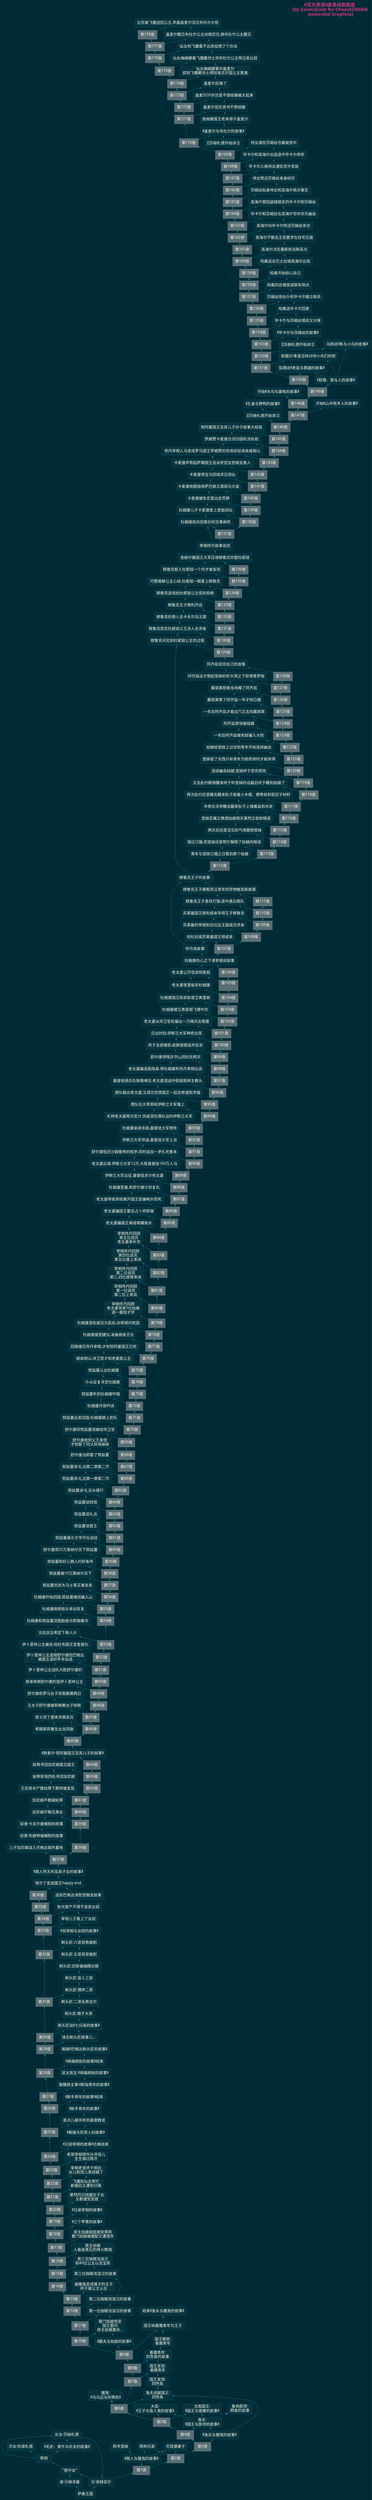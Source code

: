 digraph Alf_layla_wa_layla {
/*生成命令:
$ dot -Tjpeg Alf_layla_wa_layla0000.dot -o Alf_layla_wa_layla0000.jpg
 -Tcmapx -o map101camp1py_ch00.map
$ python ../dotools/gen2htm4io101camp.py -t ../dotools/tpl_idx.htm -i "101camp1py ch0 知识点图谱" -d map101camp1py_ch00.dot -o map101camp1py_ch00.html

##############################################################################
#   全局设定
##############################################################################
*/
    graph [label="《天方夜谭》故事线索图谱 \n{by Zoom.Quiet for Chaos42DAMA\n powerded Graphviz}"
        , fontsize=14.0
        , fontcolor="#D33682"
        , fontname="思源宋体 CN,Heavy"

        , labeljust="r",labelloc="t",center=1
        , ranksep=0.1,center=1,ratio=compress
        , rankdir=BT
        //, rankdir=LR
        , bgcolor="#002B36"
        , dpi = 200  /* 300 600 1200 */
        , outputorder="edgesfirst"
        ];

    node[fontsize=12.0,height=0.4
        , style="filled,setlinewidth(0.5)"
        , fillcolor="#073642"
        , fontcolor="#FDF6E3"
        , color=gray
        , shape=plaintext
        , fontname="更纱黑体 Mono SC Nerd"
        ];

    edge [fontsize=10.0
        , fontcolor="#EEE8D5"
        , color="#2AA198"
        , arrowsize=0.5,arrowhead=vee,arrowtail=none
        , style="setlinewidth(0.5)"
        ];

/*
##############################################################################
#   block relation
##############################################################################
*/



    ch0000_0  [label="萨桑王国"];
    ch0000_1  [label="兄:舍赫亚尔"];
    ch0000_2  [label="弟:沙赫泽曼"];
        ch0000_3  [label="\"匣中女\""];

    ch0000_3->ch0000_11;

    ch0000_11  [label="宰相"];
        ch0000_111  [label="长女:莎赫札德"];
        ch0000_112  [label="次女:杜娅札德"];
    ch0000_12  [label="《毛驴、黄牛与农夫的故事》"];

    ch0000_0->{ch0000_1,ch0000_2}->ch0000_3;
    ch0000_11->{ch0000_111,ch0000_112};
    ch0000_11->ch0000_12->ch0000_111;

    //ch0000_1->ch0000_11;

    ch0000_111->ch0000_1;
        ch0000_1->ch0001_0;
    ch0001_0  [label="第1夜",fillcolor="#586E75"];
        ch0001_1  [label="《商人与魔鬼的故事》"];
            ch0001_11  [label="羚羊堂妹"];
            ch0001_12  [label="两狗兄弟"];
            ch0001_13  [label="花斑骡妻子"];
    ch0001_0->ch0001_1->{ch0001_12,ch0001_13,ch0001_11};

    ch0001_0->ch0002_0;
    ch0002_0  [label="第2夜",fillcolor="#586E75"];
        ch0002_0->{ch0001_12,ch0001_13};

    ch0002_0->ch0003_0;
    ch0003_0  [label="第3夜",fillcolor="#586E75"];
        ch0003_1  [label="《渔夫与魔鬼的故事》"];
        ch0003_0->ch0003_1;

    ch0003_0->ch0004_0;
    ch0004_0  [label="第4夜",fillcolor="#586E75"];
        ch0003_11  [label="渔夫:\n《国王与医师的故事》"];

        ch0004_0->ch0003_11;
        ch0003_1->ch0003_11;
        ch0003_11->{ch0003_111,ch0003_112};

    ch0004_0->ch0005_0;
    ch0005_0  [label="第5夜",fillcolor="#586E75"];
        ch0003_111  [label="尤南国王:\n《国王与猎鹰的故事》"];
        ch0003_112  [label="大臣:\n《王子与食人鬼的故事》"];
        ch0003_113  [label="鲁扬医师:\n鳄鱼的故事"];

        ch0005_0->{ch0003_111,ch0003_112};
        ch0003_11->ch0003_113[style="dotted"];


    ch0005_0->ch0006_0;
    ch0006_0  [label="第6夜",fillcolor="#586E75"];
        ch0003_12  [label="魔鬼:\n《乌马迈与阿蒂凯》"];
        ch0003_13  [label="渔夫进献国王:\n四色鱼"];
        ch0003_131  [label="国王发现:\n四色鱼"];

        ch0006_0->ch0003_12[style="dotted"];
        {ch0006_0,ch0003_1}->ch0003_13;
        ch0003_13->ch0003_131;

    ch0006_0->ch0007_0;
    ch0007_0  [label="第7夜",fillcolor="#586E75"];
        ch0003_132  [label="国王发现:\n着魔青年"];

        {ch0003_131,ch0007_0}->ch0003_132;

    ch0007_0->ch0008_0;
    ch0008_0  [label="第8夜",fillcolor="#586E75"];
        ch0003_1321  [label="着魔青年:\n四色鱼的故事"];
        ch0003_133  [label="国王解救:\n着魔青年"];

        {ch0003_132,ch0008_0}->ch0003_1321;
        ch0003_1321->ch0003_133;

    ch0008_0->ch0009_0;
    ch0009_0  [label="第9夜",fillcolor="#586E75"];

        ch0003_134  [label="国王纳着魔青年为王子"];
        ch0003_2  [label="结束《渔夫与魔鬼的故事》"];
        ch0009_1  [label="《脚夫与姑娘的故事》"];

    {ch0009_0,ch0003_133}->ch0003_134->ch0003_2;
    ch0009_0->ch0009_1;

    ch0009_0->ch0010_0;
    ch0010_0  [label="第10夜",fillcolor="#586E75"];

        ch0009_11 [label="看门姑娘惊变\n国王要问\n房主姑娘要杀..."];
        {ch0009_1,ch0010_0}->ch0009_11;

    ch0010_0->ch0011_0;
    ch0011_0  [label="第11夜",fillcolor="#586E75"];

        ch0009_111 [label="第一位独眼流浪汉的故事"];
        {ch0009_11,ch0011_0}->ch0009_111;

    ch0011_0->ch0012_0;
    ch0012_0  [label="第12夜",fillcolor="#586E75"];

        ch0009_112 [label="第二位独眼流浪汉的故事"];
        {ch0009_111,ch0012_0}->ch0009_112;

    ch0012_0->ch0013_0;
    ch0013_0  [label="第13夜",fillcolor="#586E75"];

        ch0009_1121 [label="被魔鬼变成猴子的王子\n终于被公主认出"];
        {ch0009_112,ch0013_0}->ch0009_1121;

    ch0013_0->ch0014_0;
    ch0014_0  [label="第14夜",fillcolor="#586E75"];

        ch0009_113 [label="第三位独眼流浪汉的故事"];
        {ch0009_112,ch0014_0}->ch0009_113;

    ch0014_0->ch0015_0;
    ch0015_0  [label="第15夜",fillcolor="#586E75"];

        ch0009_114 [label="第三位独眼流浪汉\n和40位公主以及宝库"];
        {ch0009_113,ch0015_0}->ch0009_114;

    ch0015_0->ch0016_0;
    ch0016_0  [label="第16夜",fillcolor="#586E75"];

        ch0009_115 [label="房主姑娘\n人畜皆黑石的拜火教城"];
        {ch0009_114,ch0016_0}->ch0009_115;

    ch0016_0->ch0017_0;
    ch0017_0  [label="第17夜",fillcolor="#586E75"];

        ch0009_116 [label="房主姑娘姐姐被变黑狗\n看门姑娘被婚配又遭遗弃"];
        {ch0009_115,ch0017_0}->ch0009_116;

    ch0017_0->ch0018_0;
    ch0018_0  [label="第18夜",fillcolor="#586E75"];

        ch0018_1 [label="《三个苹果的故事》"];
        {ch0009_116,ch0018_0}->ch0018_1;

    ch0018_0->ch0019_0;
    ch0019_0  [label="第19夜",fillcolor="#586E75"];

        ch0019_1 [label="《兄弟宰相的故事》"];
        {ch0018_1,ch0019_0}->ch0019_1;

    ch0019_0->ch0020_0;
    ch0020_0  [label="第20夜",fillcolor="#586E75"];

        ch0019_11 [label="果然同日结婚生子女\n又都遭受变故"];
        {ch0019_1,ch0020_0}->ch0019_11;

    ch0020_0->ch0021_0;
    ch0021_0  [label="第21夜",fillcolor="#586E75"];

        ch0019_12 [label="飞魔和仙女帮忙\n新婚后又遭到分离"];
        {ch0019_11,ch0021_0}->ch0019_12;

    ch0021_0->ch0022_0;
    ch0022_0  [label="第22夜",fillcolor="#586E75"];

        ch0019_13 [label="宰相老哥终于明白\n女儿和侄儿真成婚了"];
        {ch0019_12,ch0022_0}->ch0019_13;

    ch0022_0->ch0023_0;
    ch0023_0  [label="第23夜",fillcolor="#586E75"];

        ch0019_14 [label="老哥宰相带外孙寻侄儿\n生生错过两次"];
        {ch0019_13,ch0023_0}->ch0019_14;

    ch0023_0->ch0024_0;
    ch0024_0  [label="第24夜",fillcolor="#586E75"];

        ch0019_15 [label="《兄弟宰相的故事》合美结束"];
        ch0024_1 [label="《裁缝与驼背人的故事》"];
        {ch0019_14,ch0024_0}->ch0019_15->ch0024_1;

    ch0024_0->ch0025_0;
    ch0025_0  [label="第25夜",fillcolor="#586E75"];

        ch0024_11 [label="差点儿被吊死的基督教徒"];
        ch0024_111 [label="《断手青年的故事》"];
        {ch0024_1,ch0025_0}->ch0024_11->ch0024_111;

    ch0025_0->ch0026_0;
    ch0026_0  [label="第26夜",fillcolor="#586E75"];

        ch0024_112 [label="《断手青年的故事》结束"];
        {ch0024_111,ch0026_0}->ch0024_112;

    ch0026_0->ch0027_0;
    ch0027_0  [label="第27夜",fillcolor="#586E75"];

        ch0024_12 [label="御膳房主事:《断指青年的故事》"];
        ch0024_13 [label="犹太医生:《祸福相依的故事》"];
        {ch0024_112,ch0027_0}->ch0024_12->ch0024_13;

    ch0027_0->ch0028_0;
    ch0028_0  [label="第28夜",fillcolor="#586E75"];

        ch0024_131 [label="《祸福相依的故事》结束"];
        ch0024_14 [label="裁缝《巴格达剃头匠的故事》"];
        {ch0024_13,ch0028_0}->ch0024_131->ch0024_14;

    ch0028_0->ch0029_0;
    ch0029_0  [label="第29夜",fillcolor="#586E75"];

        ch0024_141 [label="饶舌剃头匠搞事儿..."];
        {ch0024_14,ch0029_0}->ch0024_141;

    ch0029_0->ch0030_0;
    ch0030_0  [label="第30夜",fillcolor="#586E75"];

        ch0024_142 [label="剃头匠说《七兄弟的故事》"];
        ch0024_1421 [label="剃头匠:瘸子大哥"];
        ch0024_1422 [label="剃头匠:二哥名希达尔"];
        {ch0024_141,ch0030_0}->ch0024_142->ch0024_1421->ch0024_1422;

    ch0030_0->ch0031_0;
    ch0031_0  [label="第31夜",fillcolor="#586E75"];

        ch0024_14221 [label="剃头匠:裸奔二哥"];
        ch0024_1423 [label="剃头匠:盲人三哥"];
        ch0024_1424 [label="剃头匠:四哥被抽瞎右眼"];
        ch0024_1425 [label="剃头匠:五哥双耳被割"];
        {ch0024_1422,ch0031_0}->ch0024_14221->ch0024_1423->ch0024_1424->ch0024_1425;

    ch0031_0->ch0032_0;
    ch0032_0  [label="第32夜",fillcolor="#586E75"];

        ch0024_1426 [label="剃头匠:六哥双唇被割"];
        ch0032_1 [label="《双宰相与女奴的故事》"];
        {ch0024_1425,ch0032_0}->ch0024_1426->ch0032_1;

    ch0032_0->ch0033_0;
    ch0033_0  [label="第33夜",fillcolor="#586E75"];

        ch0032_11 [label="宰相儿子看上了女奴"];
        {ch0032_1,ch0033_0}->ch0032_11;

    ch0033_0->ch0034_0;
    ch0034_0  [label="第34夜",fillcolor="#586E75"];

        ch0032_12 [label="败光家产不得不发卖女奴"];
        {ch0032_11,ch0034_0}->ch0032_12;

    ch0034_0->ch0035_0;
    ch0035_0  [label="第35夜",fillcolor="#586E75"];

        ch0032_13 [label="逃到巴格达消愁宫触发故事"];
        {ch0032_12,ch0035_0}->ch0032_13;

    ch0035_0->ch0036_0;
    ch0036_0  [label="第36夜",fillcolor="#586E75"];

        ch0032_14 [label="努尔丁变成国王happy end"];
        ch0036_1 [label="《商人阿尤布及其子女的故事》"];
        {ch0032_13,ch0036_0}->ch0032_14->ch0036_1;

    ch0036_1->ch0037_0;
    ch0037_0  [label="第37夜",fillcolor="#586E75"];

        ch0036_11 [label="儿子加尼姆误入巴格达城外墓地"];
        {ch0037_0}->ch0036_11;

    ch0037_0->ch0038_0;
    ch0038_0  [label="第38夜",fillcolor="#586E75"];

        ch0036_12 [label="奴隶:布赫特被阉割的故事"];
        ch0036_13 [label="奴隶:卡夫尔被阉割的故事"];
        {ch0036_11,ch0038_0}->ch0036_12->ch0036_13;

    ch0038_0->ch0039_0;
    ch0039_0  [label="第39夜",fillcolor="#586E75"];

        ch0036_14 [label="加尼姆开箱见美女"];
        {ch0036_13,ch0039_0}->ch0036_14;

    ch0039_0->ch0040_0;
    ch0040_0  [label="第40夜",fillcolor="#586E75"];

        ch0036_15 [label="加尼姆不敢碰姑蒂"];
        {ch0036_14,ch0040_0}->ch0036_15;

    ch0040_0->ch0041_0;
    ch0041_0  [label="第41夜",fillcolor="#586E75"];

        ch0036_16 [label="王后用木尸替姑蒂下葬终被发现"];
        {ch0036_15,ch0041_0}->ch0036_16;

    ch0041_0->ch0042_0;
    ch0042_0  [label="第42夜",fillcolor="#586E75"];

        ch0036_17 [label="姑蒂获准四处寻找加尼姆"];
        {ch0036_16,ch0042_0}->ch0036_17;

    ch0042_0->ch0043_0;
    ch0043_0  [label="第43夜",fillcolor="#586E75"];

        ch0036_18 [label="姑蒂寻回加尼姆面见国王"];
        {ch0036_17,ch0043_0}->ch0036_18;



    ch0043_0->ch0044_0;
    ch0044_0  [label="第44夜",fillcolor="#586E75"];

        ch0044_1 [label="《欧麦尔·努阿曼国王及其儿子的故事》"];
        {ch0036_18,ch0044_0}->ch0044_1;

    ch0044_1->ch0045_0;
    ch0045_0  [label="第45夜",fillcolor="#586E75"];

        ch0044_11 [label="希腊索菲雅生出龙凤胎"];
        {ch0045_0}->ch0044_11;

    ch0045_0->ch0046_0;
    ch0046_0  [label="第46夜",fillcolor="#586E75"];

        ch0044_12 [label="君士坦丁堡来求救发兵"];
        {ch0044_11,ch0046_0}->ch0044_12;

    ch0046_0->ch0047_0;
    ch0047_0  [label="第47夜",fillcolor="#586E75"];

        ch0044_13 [label="王太子舒尔康被耶稣教女子摔胜"];
        {ch0044_12,ch0047_0}->ch0044_13;

    ch0047_0->ch0048_0;
    ch0048_0  [label="第48夜",fillcolor="#586E75"];

        ch0044_14 [label="舒尔康和罗马女子耳鬓厮磨两日"];
        {ch0044_13,ch0048_0}->ch0044_14;

    ch0048_0->ch0049_0;
    ch0049_0  [label="第49夜",fillcolor="#586E75"];

        ch0044_15 [label="原来摔倒舒尔康的是伊卜里梓公主"];
        {ch0044_14,ch0049_0}->ch0044_15;


    ch0049_0->ch0050_0;
    ch0050_0  [label="第50夜",fillcolor="#586E75"];

        ch0044_16 [label="伊卜里梓公主战队大胜舒尔康的"];
        {ch0044_15,ch0050_0}->ch0044_16;


    ch0050_0->ch0051_0;
    ch0051_0  [label="第51夜",fillcolor="#586E75"];

        ch0044_17 [label="伊卜里梓公主追随舒尔康回巴格达\n被国王迷奷怀孕出逃"];
        {ch0044_16,ch0051_0}->ch0044_17;

    ch0051_0->ch0052_0;
    ch0052_0  [label="第52夜",fillcolor="#586E75"];

        ch0044_18 [label="伊卜里梓公主被杀,哈杜布国王发誓报仇"];
        {ch0044_17,ch0052_0}->ch0044_18;

    ch0052_0->ch0053_0;
    ch0053_0  [label="第53夜",fillcolor="#586E75"];

        ch0044_19 [label="太后达瓦希定下美人计"];
        ch0044_20 [label="杜姆康和努兹蔓双胞胎偷访耶路撒冷"];
        {ch0044_18,ch0053_0}->ch0044_19->ch0044_20;

    ch0053_0->ch0054_0;
    ch0054_0  [label="第54夜",fillcolor="#586E75"];

        ch0044_21 [label="杜姆康病倒街头幸运恢复"];
        {ch0044_20,ch0054_0}->ch0044_21

    ch0054_0->ch0055_0;
    ch0055_0  [label="第55夜",fillcolor="#586E75"];

        ch0044_22 [label="杜姆康开始回国,努兹蔓被拐骗入山"];
        {ch0044_21,ch0055_0}->ch0044_22

    ch0055_0->ch0056_0;
    ch0056_0  [label="第56夜",fillcolor="#586E75"];

        ch0044_23 [label="努兹蔓也到大马士革正被发卖"];
        {ch0044_22,ch0056_0}->ch0044_23

    ch0056_0->ch0057_0;
    ch0057_0  [label="第57夜",fillcolor="#586E75"];

        ch0044_24 [label="努兹蔓被10万第纳尔买下"];
        {ch0044_23,ch0057_0}->ch0044_24

    ch0057_0->ch0058_0;
    ch0058_0  [label="第58夜",fillcolor="#586E75"];

        ch0044_25 [label="努兹蔓和好心商人约好条件"];
        {ch0044_24,ch0058_0}->ch0044_25

    ch0058_0->ch0059_0;
    ch0059_0  [label="第59夜",fillcolor="#586E75"];

        ch0044_26 [label="舒尔康用32万第纳尔买下努兹蔓"];
        {ch0044_25,ch0059_0}->ch0044_26

    ch0059_0->ch0060_0;
    ch0060_0  [label="第60夜",fillcolor="#586E75"];

        ch0044_27 [label="努兹蔓展示才学开坛说经"];
        {ch0044_26,ch0060_0}->ch0044_27

    ch0060_0->ch0061_0;
    ch0061_0  [label="第61夜",fillcolor="#586E75"];

        ch0044_28 [label="努兹蔓说君王"];
        {ch0044_27,ch0061_0}->ch0044_28

    ch0061_0->ch0062_0;
    ch0062_0  [label="第62夜",fillcolor="#586E75"];

        ch0044_29 [label="努兹蔓说礼法"];
        {ch0044_28,ch0062_0}->ch0044_29

    ch0062_0->ch0063_0;
    ch0063_0  [label="第63夜",fillcolor="#586E75"];

        ch0044_30 [label="努兹蔓说财政"];
        {ch0044_29,ch0063_0}->ch0044_30

    ch0063_0->ch0064;
    ch0064  [label="第64夜",fillcolor="#586E75"];

        ch0044_31 [label="努兹蔓讲:礼法与德行"];
        {ch0044_30,ch0064}->ch0044_31

    ch0064->ch0065;
    ch0065  [label="第65夜",fillcolor="#586E75"];

        ch0044_32 [label="努兹蔓讲:礼法第一章第二节"];
        {ch0044_31,ch0065}->ch0044_32

    ch0065->ch0066;
    ch0066  [label="第66夜",fillcolor="#586E75"];

        ch0044_33 [label="努兹蔓讲:礼法第二章第二节"];
        {ch0044_32,ch0066}->ch0044_33

    ch0066->ch0067;
    ch0067  [label="第67夜",fillcolor="#586E75"];

        ch0044_34 [label="舒尔康当即娶了努兹蔓"];
        {ch0044_33,ch0067}->ch0044_34

    ch0067->ch0068;
    ch0068  [label="第68夜",fillcolor="#586E75"];

        ch0044_35 [label="舒尔康收到父王来信\n才知娶了同父异母妹妹"];
        {ch0044_34,ch0068}->ch0044_35

    ch0068->ch0069;
    ch0069  [label="第69夜",fillcolor="#586E75"];

        ch0044_36 [label="舒尔康将努兹蔓改嫁给待卫官"];
        {ch0044_35,ch0069}->ch0044_36

    ch0069->ch0070;
    ch0070  [label="第70夜",fillcolor="#586E75"];

        ch0044_37 [label="努兹蔓出发回国,杜姆康跟上驼队"];
        {ch0044_36,ch0070}->ch0044_37

    ch0070->ch0071;
    ch0071 [label="第71夜",fillcolor="#586E75"];

        ch0044_38 [label="杜姆康月夜吟诗"];
        {ch0044_37,ch0071}->ch0044_38

    ch0071->ch0072;
    ch0072 [label="第72夜",fillcolor="#586E75"];

        ch0044_39 [label="努兹蔓听到杜姆康吟唱"];
        {ch0044_38,ch0072}->ch0044_39

    ch0072->ch0073;
    ch0073 [label="第73夜",fillcolor="#586E75"];

        ch0044_40 [label="仆从反复寻定杜姆康"];
        {ch0044_39,ch0073}->ch0044_40

    ch0073->ch0074;
    ch0074 [label="第74夜",fillcolor="#586E75"];

        ch0044_41 [label="努兹蔓认出杜姆康"];
        {ch0044_40,ch0074}->ch0044_41

    ch0074->ch0075;
    ch0075 [label="第75夜",fillcolor="#586E75"];

        ch0044_42 [label="姐弟相认,侍卫官才知老婆是公主"];
        {ch0044_41,ch0075}->ch0044_42

    ch0075->ch0076;
    ch0076 [label="第76夜",fillcolor="#586E75"];

        ch0044_43 [label="回路撞见佟丹宰相,才知努阿曼国王已死"];
        {ch0044_42,ch0076}->ch0044_43

    ch0076->ch0077;
    ch0077 [label="第77夜",fillcolor="#586E75"];

        ch0044_44 [label="杜姆康接受建议,准备继承王位"];
        {ch0044_43,ch0077}->ch0044_44

    ch0077->ch0078;
    ch0078 [label="第78夜",fillcolor="#586E75"];

        ch0044_45 [label="杜姆康逐批接见大臣后,向宰相问死因"];
        {ch0044_44,ch0078}->ch0044_45

    ch0078->ch0079;
    ch0079 [label="第79夜",fillcolor="#586E75"];

        ch0044_46 [label="宰相佟丹回顾\n老太婆领来5位姑娘\n逐一展现才学"];
        {ch0044_45,ch0079}->ch0044_46

    ch0079->ch0080;
    ch0080 [label="第80夜",fillcolor="#586E75"];

        ch0044_47 [label="宰相佟丹回顾\n第一位说完\n第二位上来说"];
        {ch0044_46,ch0080}->ch0044_47

    ch0080->ch0081;
    ch0081 [label="第81夜",fillcolor="#586E75"];

        ch0044_48 [label="宰相佟丹回顾\n第二位说完\n第三,四位接替来说"];
        {ch0044_47,ch0081}->ch0044_48

    ch0081->ch0082;
    ch0082 [label="第82夜",fillcolor="#586E75"];

        ch0044_49 [label="宰相佟丹回顾\n第四位说完\n第五位接上来说"];
        {ch0044_48,ch0082}->ch0044_49

    ch0082->ch0083;
    ch0083 [label="第83夜",fillcolor="#586E75"];

        ch0044_50 [label="宰相佟丹回顾\n第五位说完\n老太婆来补充"];
        {ch0044_49,ch0083}->ch0044_50

    ch0083->ch0084;
    ch0084 [label="第84夜",fillcolor="#586E75"];

        ch0044_51 [label="老太婆骗国王斋戒喝罐装水"];
        {ch0044_50,ch0084}->ch0044_51

    ch0084->ch0085;
    ch0085 [label="第85夜",fillcolor="#586E75"];

        ch0044_52 [label="老太婆骗国王要去占卜师获福"];
        {ch0044_51,ch0085}->ch0044_52

    ch0085->ch0086;
    ch0086 [label="第86夜",fillcolor="#586E75"];

        ch0044_53 [label="老太婆带索菲娅离开国王受骗喝水而死"];
        {ch0044_52,ch0086}->ch0044_53

    ch0086->ch0087;
    ch0087 [label="第87夜",fillcolor="#586E75"];
        ch0044_54 [label="杜姆康登基,和舒尔康计划复仇"];
        {ch0044_53,ch0087}->ch0044_54

    ch0087->ch0088;
    ch0088 [label="第88夜",fillcolor="#586E75"];
        ch0044_55 [label="伊斯兰大军出征,基督徒求计老太婆"];
        {ch0044_54,ch0088}->ch0044_55

    ch0088->ch0089;
    ch0089 [label="第89夜",fillcolor="#586E75"];
        ch0044_56 [label="老太婆出谋,伊斯兰大军12万,大胜基督徒160万人马"];
        {ch0044_55,ch0089}->ch0044_56

    ch0089->ch0090;
    ch0090 [label="第90夜",fillcolor="#586E75"];
        ch0044_57 [label="舒尔康投还沙姆鲁特的短矛,同时追加一矛扎死鲁本"];
        {ch0044_56,ch0090}->ch0044_57

    ch0090->ch0091;
    ch0091 [label="第91夜",fillcolor="#586E75"];
        ch0044_58 [label="伊斯兰大军佯退,基督徒大军上当"];
        {ch0044_57,ch0091}->ch0044_58

    ch0091->ch0092;
    ch0092 [label="第92夜",fillcolor="#586E75"];
        ch0044_59 [label="杜姆康亲身杀敌,基督徒大军惨败"];
        {ch0044_58,ch0092}->ch0044_59

    ch0092->ch0093;
    ch0093 [label="第93夜",fillcolor="#586E75"];
        ch0044_60 [label="札特老太婆再次定计,伪装混在商队迎向伊斯兰大军"];
        {ch0044_59,ch0093}->ch0044_60

    ch0093->ch0094;
    ch0094 [label="第94夜",fillcolor="#586E75"];
        ch0044_61 [label="商队在大草原和伊斯兰大军撞上"];
        {ch0044_60,ch0094}->ch0044_61

    ch0094->ch0095;
    ch0095 [label="第95夜",fillcolor="#586E75"];
        ch0044_62 [label="商队献出老太婆,又成功忽悠国王一起去修道院求福"];
        {ch0044_61,ch0095}->ch0044_62

    ch0095->ch0096;
    ch0096 [label="第96夜",fillcolor="#586E75"];
        ch0044_63 [label="基督徒骑兵在狭路堵住,老太婆混战中假装割掉主教头"];
        {ch0044_62,ch0096}->ch0044_63

    ch0096->ch0097;
    ch0097 [label="第97夜",fillcolor="#586E75"];
        ch0044_64 [label="老太婆骗说能隐身,带杜姆康和佟丹宰相出逃"];
        {ch0044_63,ch0097}->ch0044_64

    ch0097->ch0098;
    ch0098 [label="第98夜",fillcolor="#586E75"];
        ch0044_65 [label="舒尔康领残兵守山洞抗住两天"];
        {ch0044_64,ch0098}->ch0044_65

    ch0098->ch0099;
    ch0099 [label="第99夜",fillcolor="#586E75"];
        ch0044_66 [label="终于全部被抓,趁醉夜脱逃并反杀"];
        {ch0044_65,ch0099}->ch0044_66

    ch0099->ch0100;
    ch0100 [label="第100夜",fillcolor="#586E75"];
        ch0044_67 [label="日出时刻,伊斯兰大军神奇出现"];
        {ch0044_66,ch0100}->ch0044_67

    ch0100->ch0101;
    ch0101 [label="第101夜",fillcolor="#586E75"];
        ch0044_68 [label="老太婆从侍卫官处骗出一万精兵去救援"];
        {ch0044_67,ch0101}->ch0044_68

    ch0101->ch0102;
    ch0102 [label="第102夜",fillcolor="#586E75"];
        ch0044_69 [label="杜姆康被艾弗里顿飞镖中伤"];
        {ch0044_68,ch0102}->ch0044_69

    ch0102->ch0103;
    ch0103 [label="第103夜",fillcolor="#586E75"];
        ch0044_70 [label="杜姆康国王陈前斩首艾弗里顿"];
        {ch0044_69,ch0103}->ch0044_70

    ch0103->ch0104;
    ch0104 [label="第104夜",fillcolor="#586E75"];
        ch0044_71 [label="老太婆夜里偷杀杜姆康"];
        {ch0044_70,ch0104}->ch0044_71

    ch0104->ch0105;
    ch0105 [label="第105夜
    ",fillcolor="#586E75"];
        ch0044_72 [label="老太婆公开信说明真相"];
        {ch0044_71,ch0105}->ch0044_72

    ch0105->ch0106;
    ch0106 [label="第106夜",fillcolor="#586E75"];
        ch0044_73 [label="杜姆康伤心之下请宰相说故事"];
        {ch0044_72,ch0106}->ch0044_73

    ch0044_73_1 [label="佟丹说故事:"];
    ch0044_73->{ch0044_73_1,ch0107};
    ch0107 [label="第107夜",fillcolor="#586E75"];
        ch0044_74 [label="哈杜拉城苏莱曼国王想成亲"];
        {ch0044_73_1,ch0107}->ch0044_74

    ch0107->ch0108;
    ch0108 [label="第108夜",fillcolor="#586E75"];
        ch0044_75 [label="苏莱曼的宰相到白仪达王国成功求亲"];
        {ch0044_74,ch0108}->ch0044_75

    ch0108->ch0109;
    ch0109 [label="第109夜",fillcolor="#586E75"];
        ch0044_76 [label="苏莱曼国王顺利成亲孕得王子穆鲁克"];
        {ch0044_75,ch0109}->ch0044_76

    ch0109->ch0110;
    ch0110 [label="第110夜",fillcolor="#586E75"];
        ch0044_77 [label="穆鲁克王子喜欢打猎,途中遇见商队"];
        {ch0044_76,ch0110}->ch0044_77


    ch0110->ch0111;
    ch0111 [label="第111夜",fillcolor="#586E75"];
        ch0044_78 [label="穆鲁克王子硬看哭泣青年的货物触发新故事"];

        ch0044_78_0 [label="穆鲁克王子听故事:"];
        {ch0044_77,ch0111}->ch0044_78->ch0044_78_0

    ch0044_73_1->ch0044_78_0;
    
    ch0044_78_0->ch0112;
    ch0112 [label="第112夜",fillcolor="#586E75"];
        ch0044_79 [label="青年与堂妺订婚之日看到那个姑娘"];
        {ch0112}->ch0044_79

    ch0112->ch0113;
    ch0113 [label="第113夜",fillcolor="#586E75"];
        ch0044_80 [label="错过订婚,而堂妺还是帮忙解释了姑娘的暗语"];
        {ch0044_79,ch0113}->ch0044_80

    ch0113->ch0114;
    ch0114 [label="第114夜",fillcolor="#586E75"];
        ch0044_81 [label="两天后还是没见到气得踢倒堂妺"];
        {ch0044_80,ch0114}->ch0044_81

    ch0114->ch0115;
    ch0115 [label="第115夜",fillcolor="#586E75"];
        ch0044_82 [label="堂妺忍痛又猜透姑娘隔天果然又收到暗语"];
        {ch0044_81,ch0115}->ch0044_82

    ch0115->ch0116;
    ch0116 [label="第116夜",fillcolor="#586E75"];
        ch0044_83 [label="半夜在凉亭睡去醒来肚子上堆着盐和木炭"];
        {ch0044_82,ch0116}->ch0044_83

    ch0116->ch0117;
    ch0117 [label="第117夜",fillcolor="#586E75"];
        ch0044_84 [label="再次赴约还是睡去醒来肚子放着小木棍、椰枣核和稻豆子树籽"];
        {ch0044_83,ch0117}->ch0044_84

    ch0117->ch0118;
    ch0118 [label="第118夜",fillcolor="#586E75"];
        ch0044_85 [label="又去赴约醉倒醒来终于听堂妺的话最后终于睡到姑娘了"];
        {ch0044_84,ch0118}->ch0044_85

    ch0118->ch0119;
    ch0119 [label="第119夜",fillcolor="#586E75"];
        ch0044_86 [label="连续幽会姑娘,堂妺终于悲伤而死"];
        {ch0044_85,ch0119}->ch0044_86

    ch0119->ch0120;
    ch0120 [label="第120夜",fillcolor="#586E75"];
        ch0044_87 [label="堂妺留了东西只有青年为她而哭时才能获得"];
        {ch0044_86,ch0120}->ch0044_87

    ch0120->ch0121;
    ch0121 [label="第121夜",fillcolor="#586E75"];
        ch0044_88 [label="姑娘给堂妺上过坟和青年开始连续幽会"];
        {ch0044_87,ch0121}->ch0044_88

    ch0121->ch0122;
    ch0122 [label="第122夜",fillcolor="#586E75"];
        ch0044_89 [label="一年后阿齐兹被老妪骗入大院"];
        {ch0044_88,ch0122}->ch0044_89

    ch0122->ch0123;
    ch0123 [label="第123夜",fillcolor="#586E75"];
        ch0044_90 [label="阿齐兹原地被结婚"];
        {ch0044_89,ch0123}->ch0044_90

    ch0123->ch0124;
    ch0124 [label="第124夜",fillcolor="#586E75"];
        ch0044_91 [label="一年后阿齐兹才能出门又去找戴丽莱"];
        {ch0044_90,ch0124}->ch0044_91

    ch0124->ch0125;
    ch0125 [label="第125夜",fillcolor="#586E75"];
        ch0044_92 [label="戴丽莱等了阿齐兹一年才知已婚"];
        {ch0044_91,ch0125}->ch0044_92

    ch0125->ch0126;
    ch0126 [label="第126夜",fillcolor="#586E75"];
        ch0044_93 [label="戴丽莱怒极当场阉了阿齐兹"];
        {ch0044_92,ch0126}->ch0044_93

    ch0126->ch0127;
    ch0127 [label="第127夜",fillcolor="#586E75"];
        ch0044_94 [label="阿齐兹这才想起堂妹的好大哭之下获得香罗帕"];
        {ch0044_93,ch0127}->ch0044_94

    ch0127->ch0128;
    ch0128 [label="第128夜",fillcolor="#586E75"];
        ch0044_95 [label="阿齐兹说完自己的故事"];
        {ch0044_94,ch0128}->ch0044_95

    ch0044_95->ch0129;
    ch0129 [label="第129夜",fillcolor="#586E75"];
        ch0044_96 [label="穆鲁克问见到杜妮娅公主的过程"];
        {ch0044_78_0,ch0129}->ch0044_96

    ch0129->ch0130;
    ch0130 [label="第130夜",fillcolor="#586E75"];
        ch0044_97 [label="穆鲁克思恋杜妮娅父王派人去求亲"];
        {ch0044_96,ch0130}->ch0044_97

    ch0130->ch0131;
    ch0131 [label="第131夜",fillcolor="#586E75"];
        ch0044_98 [label="穆鲁克扮商人去卡夫尔岛王国"];
        {ch0044_97,ch0131}->ch0044_98

    ch0131->ch0132;
    ch0132 [label="第132夜",fillcolor="#586E75"];
        ch0044_99 [label="穆魯克王子顺利开店"];
        {ch0044_98,ch0132}->ch0044_99

    ch0132->ch0133;
    ch0133 [label="第133夜",fillcolor="#586E75"];
        ch0044_100 [label="穆魯克送信给杜妮娅公主受到拒绝"];
        {ch0044_99,ch0133}->ch0044_100

    ch0133->ch0134;
    ch0134 [label="第134夜",fillcolor="#586E75"];
        ch0044_101 [label="巧壁画解公主心结,杜妮娅一眼爱上穆魯克"];
        {ch0044_100,ch0134}->ch0044_101

    ch0134->ch0135;
    ch0135 [label="第135夜",fillcolor="#586E75"];
        ch0044_102 [label="穆魯克偷入杜妮娅一个月才被发现"];
        {ch0044_101,ch0135}->ch0044_102

    ch0135->ch0136;
    ch0136 [label="第136夜",fillcolor="#586E75"];
        ch0044_103 [label="舍赫尔曼国王大军压境穆魯克欢娶杜妮娅"];
        {ch0044_102,ch0136}->ch0044_103

    ch0044_103->ch0044_104;
    ch0044_104 [label="宰相佟丹故事说完"];
    ch0044_104->ch0137;
    ch0137 [label="第137夜",fillcolor="#586E75"];
        ch0044_105 [label="杜姆康收兵回家办好后事病死"];
        {ch0044_104,ch0137}->ch0044_105

    ch0137->ch0138;
    ch0138 [label="第138夜",fillcolor="#586E75"];
        ch0044_106 [label="杜姆康儿子卡麦康爱上堂姐润仙"];
        {ch0044_105,ch0138}->ch0044_106

    ch0138->ch0139;
    ch0139 [label="第139夜",fillcolor="#586E75"];
        ch0044_107 [label="卡麦康被失恋爱出走荒野"];
        {ch0044_106,ch0139}->ch0044_107

    ch0139->ch0140;
    ch0140 [label="第140夜",fillcolor="#586E75"];
        ch0044_108 [label="卡麦康收服独侠萨巴赫又遇窃马大盗"];
        {ch0044_107,ch0140}->ch0044_108

    ch0140->ch0141;
    ch0141 [label="第141夜",fillcolor="#586E75"];
        ch0044_109 [label="卡麦康得宝马回城求见润仙"];
        {ch0044_108,ch0141}->ch0044_109

    ch0141->ch0142;
    ch0142 [label="第142夜",fillcolor="#586E75"];
        ch0044_110 [label="卡麦康声势起萨珊国王选派老宫女芭根去害人"];
        {ch0044_109,ch0142}->ch0044_110

    ch0142->ch0143;
    ch0143 [label="第143夜",fillcolor="#586E75"];
        ch0044_111 [label="佟丹宰相人马变成罗马国王罗姆赞的俘虏却促成亲戚相认"];
        {ch0044_110,ch0143}->ch0044_111

    ch0143->ch0144;
    ch0144 [label="第144夜",fillcolor="#586E75"];
        ch0044_112 [label="罗姆赞卡麦康合流归国轮流执政"];
        {ch0044_111,ch0144}->ch0044_112

    ch0144->ch0145;
    ch0145 [label="第145夜",fillcolor="#586E75"];
        ch0044_113 [label="努阿曼国王及其儿子孙子故事大结局"];
        {ch0044_112,ch0145}->ch0044_113


    ch0145->ch0146;
    ch0146 [label="第146夜",fillcolor="#586E75"];
        ch146_0 [label="[[莎赫札德开始讲:]]"];
        ch146_1 [label="《孔雀与野鸭的故事》"];
        {ch0146}->ch146_0->ch146_1

    ch0146->ch0147;
    ch0147 [label="第147夜",fillcolor="#586E75"];
        ch147_1 [label="开始《山中牧羊人的故事》"];
        {ch0147}->ch147_1

    ch0147->ch0148;
    ch0148 [label="第148夜",fillcolor="#586E75"];
        ch148_1 [label="开始《水鸟与雄龟的故事》"];
        {ch0148}->ch148_1

    ch0148->ch0149;
    ch0149 [label="第149夜",fillcolor="#586E75"];
        ch149_1 [label="《狐狸、狼与人的故事》"];
        {ch0149}->ch149_1

    ch0149->ch0150;
    ch0150 [label="第150夜",fillcolor="#586E75"];
        ch150_1 [label="狐狸说《老鼠与黄鼬的故事》"];
        {ch149_1,ch0150}->ch150_1

    ch0150->ch0151;
    ch0151 [label="第151夜",fillcolor="#586E75"];
        ch0151_1 [label="狐狸问:隼是怎样对待小鸟们的呢"];
        {ch149_1,ch0151}->ch0151_1

    ch0151->ch0152;
    ch0152 [label="第152夜",fillcolor="#586E75"];
        ch0152_1 [label="乌鸦说《隼与小鸟的故事》"];
        {ch149_1,ch0152}->ch0152_1



    ch0152->ch0153;
    ch0153 [label="第153夜",fillcolor="#586E75"];
        ch0153_0 [label="[[莎赫札德开始讲:]]"];
        ch0153_1 [label="《毕卡尔与莎姆丝的故事》"];
        {ch0153_0,ch0153}->ch0153_1

    ch0153->ch0154;
    ch0154 [label="第154夜",fillcolor="#586E75"];
        ch0154_1 [label="毕卡尔与莎姆丝相会又分离"];
        {ch0154,ch0153_1}->ch0154_1

    ch0154->ch0155;
    ch0155 [label="第155夜",fillcolor="#586E75"];
        ch0155_1 [label="哈桑送毕卡尔回家"];
        {ch0155,ch0154_1}->ch0155_1

    ch0155->ch0156;
    ch0156 [label="第156夜",fillcolor="#586E75"];
        ch0156_1 [label="莎姆丝用女仆和毕卡尔建立联系"];
        {ch0156,ch0155_1}->ch0156_1

    ch0156->ch0157;
    ch0157 [label="第157夜",fillcolor="#586E75"];
        ch0157_1 [label="哈桑的店铺变成联系地点"];
        {ch0157,ch0156_1}->ch0157_1

    ch0157->ch0158;
    ch0158 [label="第158夜",fillcolor="#586E75"];
        ch0158_1 [label="哈桑开始担心自己"];
        {ch0158,ch0157_1}->ch0158_1

    ch0158->ch0159;
    ch0159 [label="第159夜",fillcolor="#586E75"];
        ch0159_1 [label="哈桑逃去巴士拉城高海尔出现"];
        {ch0159,ch0158_1}->ch0159_1

    ch0159->ch0160;
    ch0160 [label="第160夜",fillcolor="#586E75"];
        ch0160_1 [label="高海尔决定重新担当联系点"];
        {ch0160,ch0159_1}->ch0160_1

    ch0160->ch0161;
    ch0161 [label="第161夜",fillcolor="#586E75"];
        ch0161_1 [label="高海尔不敢去王宫要求在自宅见面"];
        {ch0161,ch0160_1}->ch0161_1

    ch0161->ch0162;
    ch0162 [label="第162夜",fillcolor="#586E75"];
        ch0162_1 [label="高海尔向毕卡尔转述莎姆丝来访"];
        {ch0162,ch0161_1}->ch0162_1

    ch0162->ch0163;
    ch0163 [label="第163夜",fillcolor="#586E75"];
        ch0163_1 [label="毕卡尔和莎姆丝在高海尔宅中欢乐幽会"];
        {ch0163,ch0162_1}->ch0163_1

    ch0163->ch0164;
    ch0164 [label="第164夜",fillcolor="#586E75"];
        ch0164_1 [label="高海尔救回盗贼掳走的毕卡尔和莎姆丝"];
        {ch0164,ch0163_1}->ch0164_1

    ch0164->ch0165;
    ch0165 [label="第165夜",fillcolor="#586E75"];
        ch0165_1 [label="莎姆丝贴身侍女和高海尔核对事实"];
        {ch0165,ch0164_1}->ch0165_1

    ch0165->ch0166;
    ch0166 [label="第166夜",fillcolor="#586E75"];
        ch0166_1 [label="侍女转述莎姆丝亲身经历"];
        {ch0166,ch0165_1}->ch0166_1

    ch0166->ch0167;
    ch0167 [label="第167夜",fillcolor="#586E75"];
        ch0167_1 [label="毕卡尔入病侍女通告宫中变故"];
        {ch0167,ch0166_1}->ch0167_1

    ch0167->ch0168;
    ch0168 [label="第168夜",fillcolor="#586E75"];
        ch0168_1 [label="毕卡尔和高海尔出逃途中毕卡尔瘁死"];
        {ch0168,ch0167_1}->ch0168_1

    ch0168->ch0169;
    ch0169 [label="第169夜",fillcolor="#586E75"];
        ch0169a [label="侍女通告莎姆丝也暴毙宫中"];
        {ch0169,ch0168_1}->ch0169a






    ch0169->ch0170;
    ch0170 [label="第170夜",fillcolor="#586E75"];
        ch0170a [label="[[莎赫札德开始讲:]]"];
        ch0170b [label="《盖麦尔与布杜尔的故事》"];
        ch0170c [label="舍赫曼国王老来得子盖麦尔"];
        {ch0170a,ch0170}->ch0170b->ch0170c

    ch0170->ch0171;
    ch0171 [label="第171夜",fillcolor="#586E75"];
        ch0171a [label="盖麦尔信先贤书不想结婚"];
        {ch0171,ch0170c}->ch0171a

    ch0171->ch0172;
    ch0172 [label="第172夜",fillcolor="#586E75"];
        ch0172a [label="盖麦尔20岁还是不想结婚被关起来"];
        {ch0172,ch0171a}->ch0172a

    ch0172->ch0173;
    ch0173 [label="第173夜",fillcolor="#586E75"];
        ch0173a [label="盖麦尔后悔了"];
        {ch0173,ch0172a}->ch0173a

    ch0173->ch0174;
    ch0174 [label="第174夜",fillcolor="#586E75"];
        ch0174a [label="仙女梅姆娜看中盖麦尔\n抓到飞魔戴何士得知埃尤尔国公主更美"];
        {ch0174,ch0173a}->ch0174a

    ch0174->ch0175;
    ch0175 [label="第175夜",fillcolor="#586E75"];
        ch0175a [label="仙女梅姆娜着飞魔戴何士将布杜尔公主带过来比较"];
        {ch0175,ch0174a}->ch0175a

    ch0175->ch0176;
    ch0176 [label="第176夜",fillcolor="#586E75"];
        ch0176a [label="仙女和飞魔看不出高低想了个办法"];
        {ch0176,ch0175a}->ch0176a

    ch0176->ch0177;
    ch0177 [label="第177夜",fillcolor="#586E75"];
        ch0177a [label="盖麦尔醒见布杜尔公主动情忍住,换布杜尔公主醒见"];
        {ch0177,ch0176a}->ch0177a

    ch0177->ch0178;
    ch0178 [label="第178夜",fillcolor="#586E75"];
        ch0178a [label="比完美飞魔送回公主,早晨盖麦尔没见布杜尔大怒"];
        {ch0178,ch0177a}->ch0178a



##############################################################################
#   global relation
##############################################################################


    
/*
    edge [style=invis];
    {mailme ZQ H2AQTSW}->PYC;

    title->ZQ;
    mailme->OBP;
*/

}


